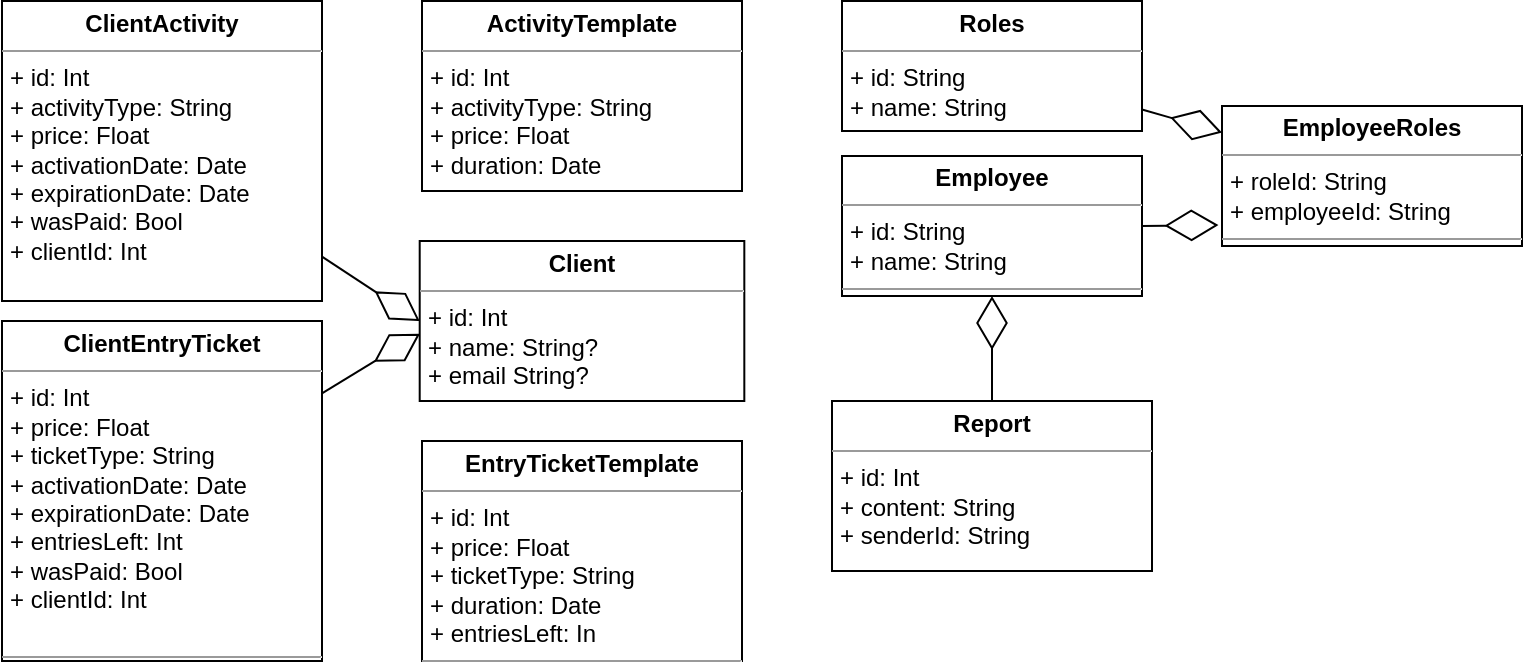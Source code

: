 <mxfile version="12.9.6" type="device"><diagram id="C5RBs43oDa-KdzZeNtuy" name="Page-1"><mxGraphModel dx="1422" dy="791" grid="1" gridSize="10" guides="1" tooltips="1" connect="1" arrows="1" fold="1" page="1" pageScale="1" pageWidth="827" pageHeight="1169" math="0" shadow="0"><root><mxCell id="WIyWlLk6GJQsqaUBKTNV-0"/><mxCell id="WIyWlLk6GJQsqaUBKTNV-1" parent="WIyWlLk6GJQsqaUBKTNV-0"/><mxCell id="btaBvrVtQ6GG0H_6rj-1-7" value="&lt;p style=&quot;margin: 0px ; margin-top: 4px ; text-align: center&quot;&gt;&lt;b&gt;EntryTicketTemplate&lt;/b&gt;&lt;/p&gt;&lt;hr size=&quot;1&quot;&gt;&lt;p style=&quot;margin: 0px ; margin-left: 4px&quot;&gt;+ id: Int&lt;br&gt;&lt;/p&gt;&lt;p style=&quot;margin: 0px ; margin-left: 4px&quot;&gt;+ price: Float&lt;/p&gt;&lt;p style=&quot;margin: 0px ; margin-left: 4px&quot;&gt;+ ticketType: String&lt;/p&gt;&lt;p style=&quot;margin: 0px ; margin-left: 4px&quot;&gt;+ duration: Date&lt;/p&gt;&lt;p style=&quot;margin: 0px ; margin-left: 4px&quot;&gt;+ entriesLeft: In&lt;/p&gt;&lt;hr size=&quot;1&quot;&gt;" style="verticalAlign=top;align=left;overflow=fill;fontSize=12;fontFamily=Helvetica;html=1;" vertex="1" parent="WIyWlLk6GJQsqaUBKTNV-1"><mxGeometry x="270" y="262.5" width="160" height="110" as="geometry"/></mxCell><mxCell id="btaBvrVtQ6GG0H_6rj-1-8" value="&lt;p style=&quot;margin: 0px ; margin-top: 4px ; text-align: center&quot;&gt;&lt;b&gt;ActivityTemplate&lt;/b&gt;&lt;/p&gt;&lt;hr size=&quot;1&quot;&gt;&lt;p style=&quot;margin: 0px ; margin-left: 4px&quot;&gt;+ id: Int&lt;/p&gt;&lt;p style=&quot;margin: 0px ; margin-left: 4px&quot;&gt;+ activityType: String&lt;/p&gt;&lt;p style=&quot;margin: 0px ; margin-left: 4px&quot;&gt;+ price: Float&lt;/p&gt;&lt;p style=&quot;margin: 0px ; margin-left: 4px&quot;&gt;+ duration: Date&lt;br&gt;&lt;/p&gt;" style="verticalAlign=top;align=left;overflow=fill;fontSize=12;fontFamily=Helvetica;html=1;" vertex="1" parent="WIyWlLk6GJQsqaUBKTNV-1"><mxGeometry x="270" y="42.5" width="160" height="95" as="geometry"/></mxCell><mxCell id="btaBvrVtQ6GG0H_6rj-1-10" value="&lt;p style=&quot;margin: 0px ; margin-top: 4px ; text-align: center&quot;&gt;&lt;b&gt;Client&lt;/b&gt;&lt;/p&gt;&lt;hr size=&quot;1&quot;&gt;&lt;p style=&quot;margin: 0px ; margin-left: 4px&quot;&gt;+ id: Int&lt;/p&gt;&lt;p style=&quot;margin: 0px ; margin-left: 4px&quot;&gt;+ name: String?&lt;/p&gt;&lt;p style=&quot;margin: 0px ; margin-left: 4px&quot;&gt;+ email String?&lt;br&gt;&lt;/p&gt;" style="verticalAlign=top;align=left;overflow=fill;fontSize=12;fontFamily=Helvetica;html=1;" vertex="1" parent="WIyWlLk6GJQsqaUBKTNV-1"><mxGeometry x="268.85" y="162.5" width="162.31" height="80" as="geometry"/></mxCell><mxCell id="btaBvrVtQ6GG0H_6rj-1-11" value="&lt;p style=&quot;margin: 0px ; margin-top: 4px ; text-align: center&quot;&gt;&lt;b&gt;ClientEntryTicket&lt;/b&gt;&lt;/p&gt;&lt;hr size=&quot;1&quot;&gt;&lt;p style=&quot;margin: 0px ; margin-left: 4px&quot;&gt;+ id: Int&lt;br&gt;&lt;/p&gt;&lt;p style=&quot;margin: 0px ; margin-left: 4px&quot;&gt;+ price: Float&lt;/p&gt;&lt;p style=&quot;margin: 0px ; margin-left: 4px&quot;&gt;+ ticketType: String&lt;/p&gt;&lt;p style=&quot;margin: 0px ; margin-left: 4px&quot;&gt;+ activationDate: Date&lt;/p&gt;&lt;p style=&quot;margin: 0px ; margin-left: 4px&quot;&gt;+ expirationDate: Date&lt;/p&gt;&lt;p style=&quot;margin: 0px ; margin-left: 4px&quot;&gt;+ entriesLeft: Int&lt;/p&gt;&lt;p style=&quot;margin: 0px ; margin-left: 4px&quot;&gt;+ wasPaid: Bool&lt;/p&gt;&lt;p style=&quot;margin: 0px ; margin-left: 4px&quot;&gt;+ clientId: Int&lt;br&gt;&lt;/p&gt;&lt;p style=&quot;margin: 0px ; margin-left: 4px&quot;&gt;&lt;br&gt;&lt;/p&gt;&lt;hr size=&quot;1&quot;&gt;" style="verticalAlign=top;align=left;overflow=fill;fontSize=12;fontFamily=Helvetica;html=1;" vertex="1" parent="WIyWlLk6GJQsqaUBKTNV-1"><mxGeometry x="60" y="202.5" width="160" height="170" as="geometry"/></mxCell><mxCell id="btaBvrVtQ6GG0H_6rj-1-12" value="&lt;p style=&quot;margin: 0px ; margin-top: 4px ; text-align: center&quot;&gt;&lt;b&gt;ClientActivity&lt;/b&gt;&lt;/p&gt;&lt;hr size=&quot;1&quot;&gt;&lt;p style=&quot;margin: 0px ; margin-left: 4px&quot;&gt;+ id: Int&lt;/p&gt;&lt;p style=&quot;margin: 0px ; margin-left: 4px&quot;&gt;+ activityType: String&lt;/p&gt;&lt;p style=&quot;margin: 0px ; margin-left: 4px&quot;&gt;+ price: Float&lt;/p&gt;&lt;p style=&quot;margin: 0px ; margin-left: 4px&quot;&gt;+ activationDate: Date&lt;/p&gt;&lt;p style=&quot;margin: 0px ; margin-left: 4px&quot;&gt;+ expirationDate: Date&lt;/p&gt;&lt;p style=&quot;margin: 0px ; margin-left: 4px&quot;&gt;+ wasPaid: Bool&lt;br&gt;&lt;/p&gt;&lt;p style=&quot;margin: 0px ; margin-left: 4px&quot;&gt;+ clientId: Int&lt;/p&gt;" style="verticalAlign=top;align=left;overflow=fill;fontSize=12;fontFamily=Helvetica;html=1;" vertex="1" parent="WIyWlLk6GJQsqaUBKTNV-1"><mxGeometry x="60" y="42.5" width="160" height="150" as="geometry"/></mxCell><mxCell id="btaBvrVtQ6GG0H_6rj-1-25" value="" style="endArrow=diamondThin;endFill=0;endSize=24;html=1;entryX=0;entryY=0.5;entryDx=0;entryDy=0;" edge="1" parent="WIyWlLk6GJQsqaUBKTNV-1" source="btaBvrVtQ6GG0H_6rj-1-12" target="btaBvrVtQ6GG0H_6rj-1-10"><mxGeometry width="160" relative="1" as="geometry"><mxPoint x="390" y="152.5" as="sourcePoint"/><mxPoint x="550" y="152.5" as="targetPoint"/></mxGeometry></mxCell><mxCell id="btaBvrVtQ6GG0H_6rj-1-26" value="" style="endArrow=diamondThin;endFill=0;endSize=24;html=1;entryX=0.001;entryY=0.579;entryDx=0;entryDy=0;entryPerimeter=0;" edge="1" parent="WIyWlLk6GJQsqaUBKTNV-1" source="btaBvrVtQ6GG0H_6rj-1-11" target="btaBvrVtQ6GG0H_6rj-1-10"><mxGeometry width="160" relative="1" as="geometry"><mxPoint x="310" y="232.5" as="sourcePoint"/><mxPoint x="470" y="232.5" as="targetPoint"/></mxGeometry></mxCell><mxCell id="btaBvrVtQ6GG0H_6rj-1-27" value="&lt;p style=&quot;margin: 0px ; margin-top: 4px ; text-align: center&quot;&gt;&lt;b&gt;Report&lt;/b&gt;&lt;/p&gt;&lt;hr size=&quot;1&quot;&gt;&lt;p style=&quot;margin: 0px ; margin-left: 4px&quot;&gt;+ id: Int&lt;/p&gt;&lt;p style=&quot;margin: 0px ; margin-left: 4px&quot;&gt;+ content: String&lt;/p&gt;&lt;p style=&quot;margin: 0px ; margin-left: 4px&quot;&gt;+ senderId: String&lt;/p&gt;&lt;p style=&quot;margin: 0px ; margin-left: 4px&quot;&gt;&lt;br&gt;&lt;/p&gt;&lt;hr size=&quot;1&quot;&gt;" style="verticalAlign=top;align=left;overflow=fill;fontSize=12;fontFamily=Helvetica;html=1;" vertex="1" parent="WIyWlLk6GJQsqaUBKTNV-1"><mxGeometry x="475" y="242.5" width="160" height="85" as="geometry"/></mxCell><mxCell id="btaBvrVtQ6GG0H_6rj-1-28" value="&lt;p style=&quot;margin: 0px ; margin-top: 4px ; text-align: center&quot;&gt;&lt;b&gt;Employee&lt;/b&gt;&lt;br&gt;&lt;/p&gt;&lt;hr size=&quot;1&quot;&gt;&lt;p style=&quot;margin: 0px ; margin-left: 4px&quot;&gt;+ id: String&lt;/p&gt;&lt;p style=&quot;margin: 0px ; margin-left: 4px&quot;&gt;+ name: String&lt;br&gt;&lt;/p&gt;&lt;hr size=&quot;1&quot;&gt;" style="verticalAlign=top;align=left;overflow=fill;fontSize=12;fontFamily=Helvetica;html=1;" vertex="1" parent="WIyWlLk6GJQsqaUBKTNV-1"><mxGeometry x="480" y="120" width="150" height="70" as="geometry"/></mxCell><mxCell id="btaBvrVtQ6GG0H_6rj-1-29" value="" style="endArrow=diamondThin;endFill=0;endSize=24;html=1;" edge="1" parent="WIyWlLk6GJQsqaUBKTNV-1" source="btaBvrVtQ6GG0H_6rj-1-27" target="btaBvrVtQ6GG0H_6rj-1-28"><mxGeometry width="160" relative="1" as="geometry"><mxPoint x="320" y="412.5" as="sourcePoint"/><mxPoint x="480" y="412.5" as="targetPoint"/></mxGeometry></mxCell><mxCell id="btaBvrVtQ6GG0H_6rj-1-30" value="&lt;p style=&quot;margin: 0px ; margin-top: 4px ; text-align: center&quot;&gt;&lt;b&gt;Roles&lt;/b&gt;&lt;/p&gt;&lt;hr size=&quot;1&quot;&gt;&lt;p style=&quot;margin: 0px ; margin-left: 4px&quot;&gt;+ id: String&lt;/p&gt;&lt;p style=&quot;margin: 0px ; margin-left: 4px&quot;&gt;+ name: String&lt;br&gt;&lt;/p&gt;&lt;hr size=&quot;1&quot;&gt;" style="verticalAlign=top;align=left;overflow=fill;fontSize=12;fontFamily=Helvetica;html=1;" vertex="1" parent="WIyWlLk6GJQsqaUBKTNV-1"><mxGeometry x="480" y="42.5" width="150" height="65" as="geometry"/></mxCell><mxCell id="btaBvrVtQ6GG0H_6rj-1-31" value="&lt;p style=&quot;margin: 0px ; margin-top: 4px ; text-align: center&quot;&gt;&lt;b&gt;EmployeeRoles&lt;/b&gt;&lt;/p&gt;&lt;hr size=&quot;1&quot;&gt;&lt;p style=&quot;margin: 0px ; margin-left: 4px&quot;&gt;+ roleId: String&lt;/p&gt;&lt;p style=&quot;margin: 0px ; margin-left: 4px&quot;&gt;+ employeeId: String&lt;br&gt;&lt;/p&gt;&lt;hr size=&quot;1&quot;&gt;" style="verticalAlign=top;align=left;overflow=fill;fontSize=12;fontFamily=Helvetica;html=1;" vertex="1" parent="WIyWlLk6GJQsqaUBKTNV-1"><mxGeometry x="670" y="95" width="150" height="70" as="geometry"/></mxCell><mxCell id="btaBvrVtQ6GG0H_6rj-1-32" value="" style="endArrow=diamondThin;endFill=0;endSize=24;html=1;" edge="1" parent="WIyWlLk6GJQsqaUBKTNV-1" source="btaBvrVtQ6GG0H_6rj-1-30" target="btaBvrVtQ6GG0H_6rj-1-31"><mxGeometry width="160" relative="1" as="geometry"><mxPoint x="380" y="642.5" as="sourcePoint"/><mxPoint x="540" y="642.5" as="targetPoint"/></mxGeometry></mxCell><mxCell id="btaBvrVtQ6GG0H_6rj-1-33" value="" style="endArrow=diamondThin;endFill=0;endSize=24;html=1;entryX=-0.012;entryY=0.85;entryDx=0;entryDy=0;exitX=1;exitY=0.5;exitDx=0;exitDy=0;entryPerimeter=0;" edge="1" parent="WIyWlLk6GJQsqaUBKTNV-1" source="btaBvrVtQ6GG0H_6rj-1-28" target="btaBvrVtQ6GG0H_6rj-1-31"><mxGeometry width="160" relative="1" as="geometry"><mxPoint x="260" y="527.5" as="sourcePoint"/><mxPoint x="260" y="622.5" as="targetPoint"/></mxGeometry></mxCell></root></mxGraphModel></diagram></mxfile>